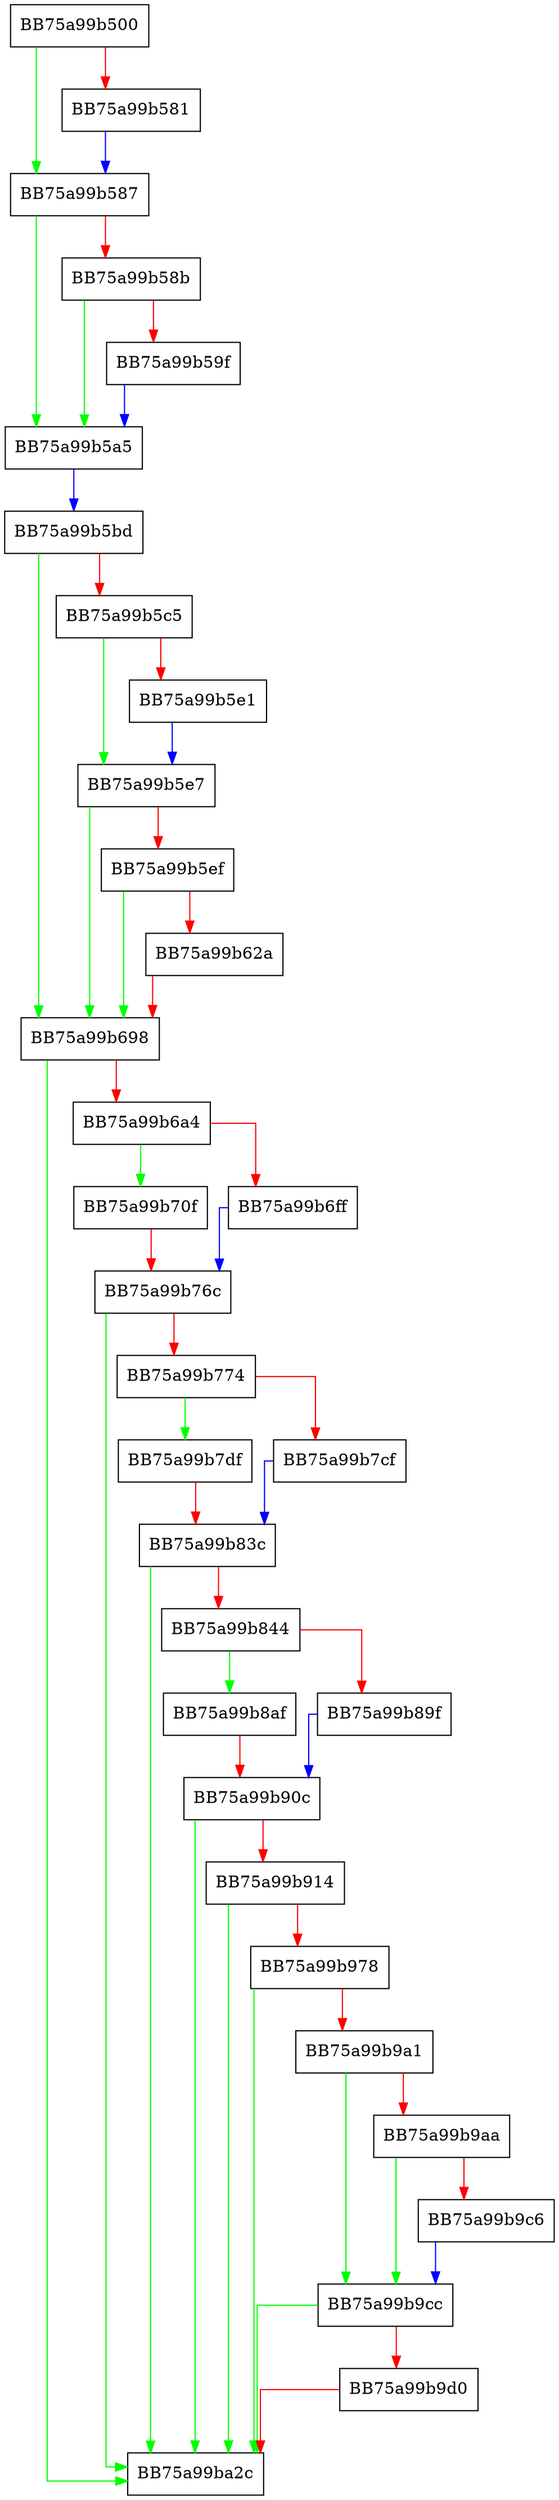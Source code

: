 digraph init {
  node [shape="box"];
  graph [splines=ortho];
  BB75a99b500 -> BB75a99b587 [color="green"];
  BB75a99b500 -> BB75a99b581 [color="red"];
  BB75a99b581 -> BB75a99b587 [color="blue"];
  BB75a99b587 -> BB75a99b5a5 [color="green"];
  BB75a99b587 -> BB75a99b58b [color="red"];
  BB75a99b58b -> BB75a99b5a5 [color="green"];
  BB75a99b58b -> BB75a99b59f [color="red"];
  BB75a99b59f -> BB75a99b5a5 [color="blue"];
  BB75a99b5a5 -> BB75a99b5bd [color="blue"];
  BB75a99b5bd -> BB75a99b698 [color="green"];
  BB75a99b5bd -> BB75a99b5c5 [color="red"];
  BB75a99b5c5 -> BB75a99b5e7 [color="green"];
  BB75a99b5c5 -> BB75a99b5e1 [color="red"];
  BB75a99b5e1 -> BB75a99b5e7 [color="blue"];
  BB75a99b5e7 -> BB75a99b698 [color="green"];
  BB75a99b5e7 -> BB75a99b5ef [color="red"];
  BB75a99b5ef -> BB75a99b698 [color="green"];
  BB75a99b5ef -> BB75a99b62a [color="red"];
  BB75a99b62a -> BB75a99b698 [color="red"];
  BB75a99b698 -> BB75a99ba2c [color="green"];
  BB75a99b698 -> BB75a99b6a4 [color="red"];
  BB75a99b6a4 -> BB75a99b70f [color="green"];
  BB75a99b6a4 -> BB75a99b6ff [color="red"];
  BB75a99b6ff -> BB75a99b76c [color="blue"];
  BB75a99b70f -> BB75a99b76c [color="red"];
  BB75a99b76c -> BB75a99ba2c [color="green"];
  BB75a99b76c -> BB75a99b774 [color="red"];
  BB75a99b774 -> BB75a99b7df [color="green"];
  BB75a99b774 -> BB75a99b7cf [color="red"];
  BB75a99b7cf -> BB75a99b83c [color="blue"];
  BB75a99b7df -> BB75a99b83c [color="red"];
  BB75a99b83c -> BB75a99ba2c [color="green"];
  BB75a99b83c -> BB75a99b844 [color="red"];
  BB75a99b844 -> BB75a99b8af [color="green"];
  BB75a99b844 -> BB75a99b89f [color="red"];
  BB75a99b89f -> BB75a99b90c [color="blue"];
  BB75a99b8af -> BB75a99b90c [color="red"];
  BB75a99b90c -> BB75a99ba2c [color="green"];
  BB75a99b90c -> BB75a99b914 [color="red"];
  BB75a99b914 -> BB75a99ba2c [color="green"];
  BB75a99b914 -> BB75a99b978 [color="red"];
  BB75a99b978 -> BB75a99ba2c [color="green"];
  BB75a99b978 -> BB75a99b9a1 [color="red"];
  BB75a99b9a1 -> BB75a99b9cc [color="green"];
  BB75a99b9a1 -> BB75a99b9aa [color="red"];
  BB75a99b9aa -> BB75a99b9cc [color="green"];
  BB75a99b9aa -> BB75a99b9c6 [color="red"];
  BB75a99b9c6 -> BB75a99b9cc [color="blue"];
  BB75a99b9cc -> BB75a99ba2c [color="green"];
  BB75a99b9cc -> BB75a99b9d0 [color="red"];
  BB75a99b9d0 -> BB75a99ba2c [color="red"];
}